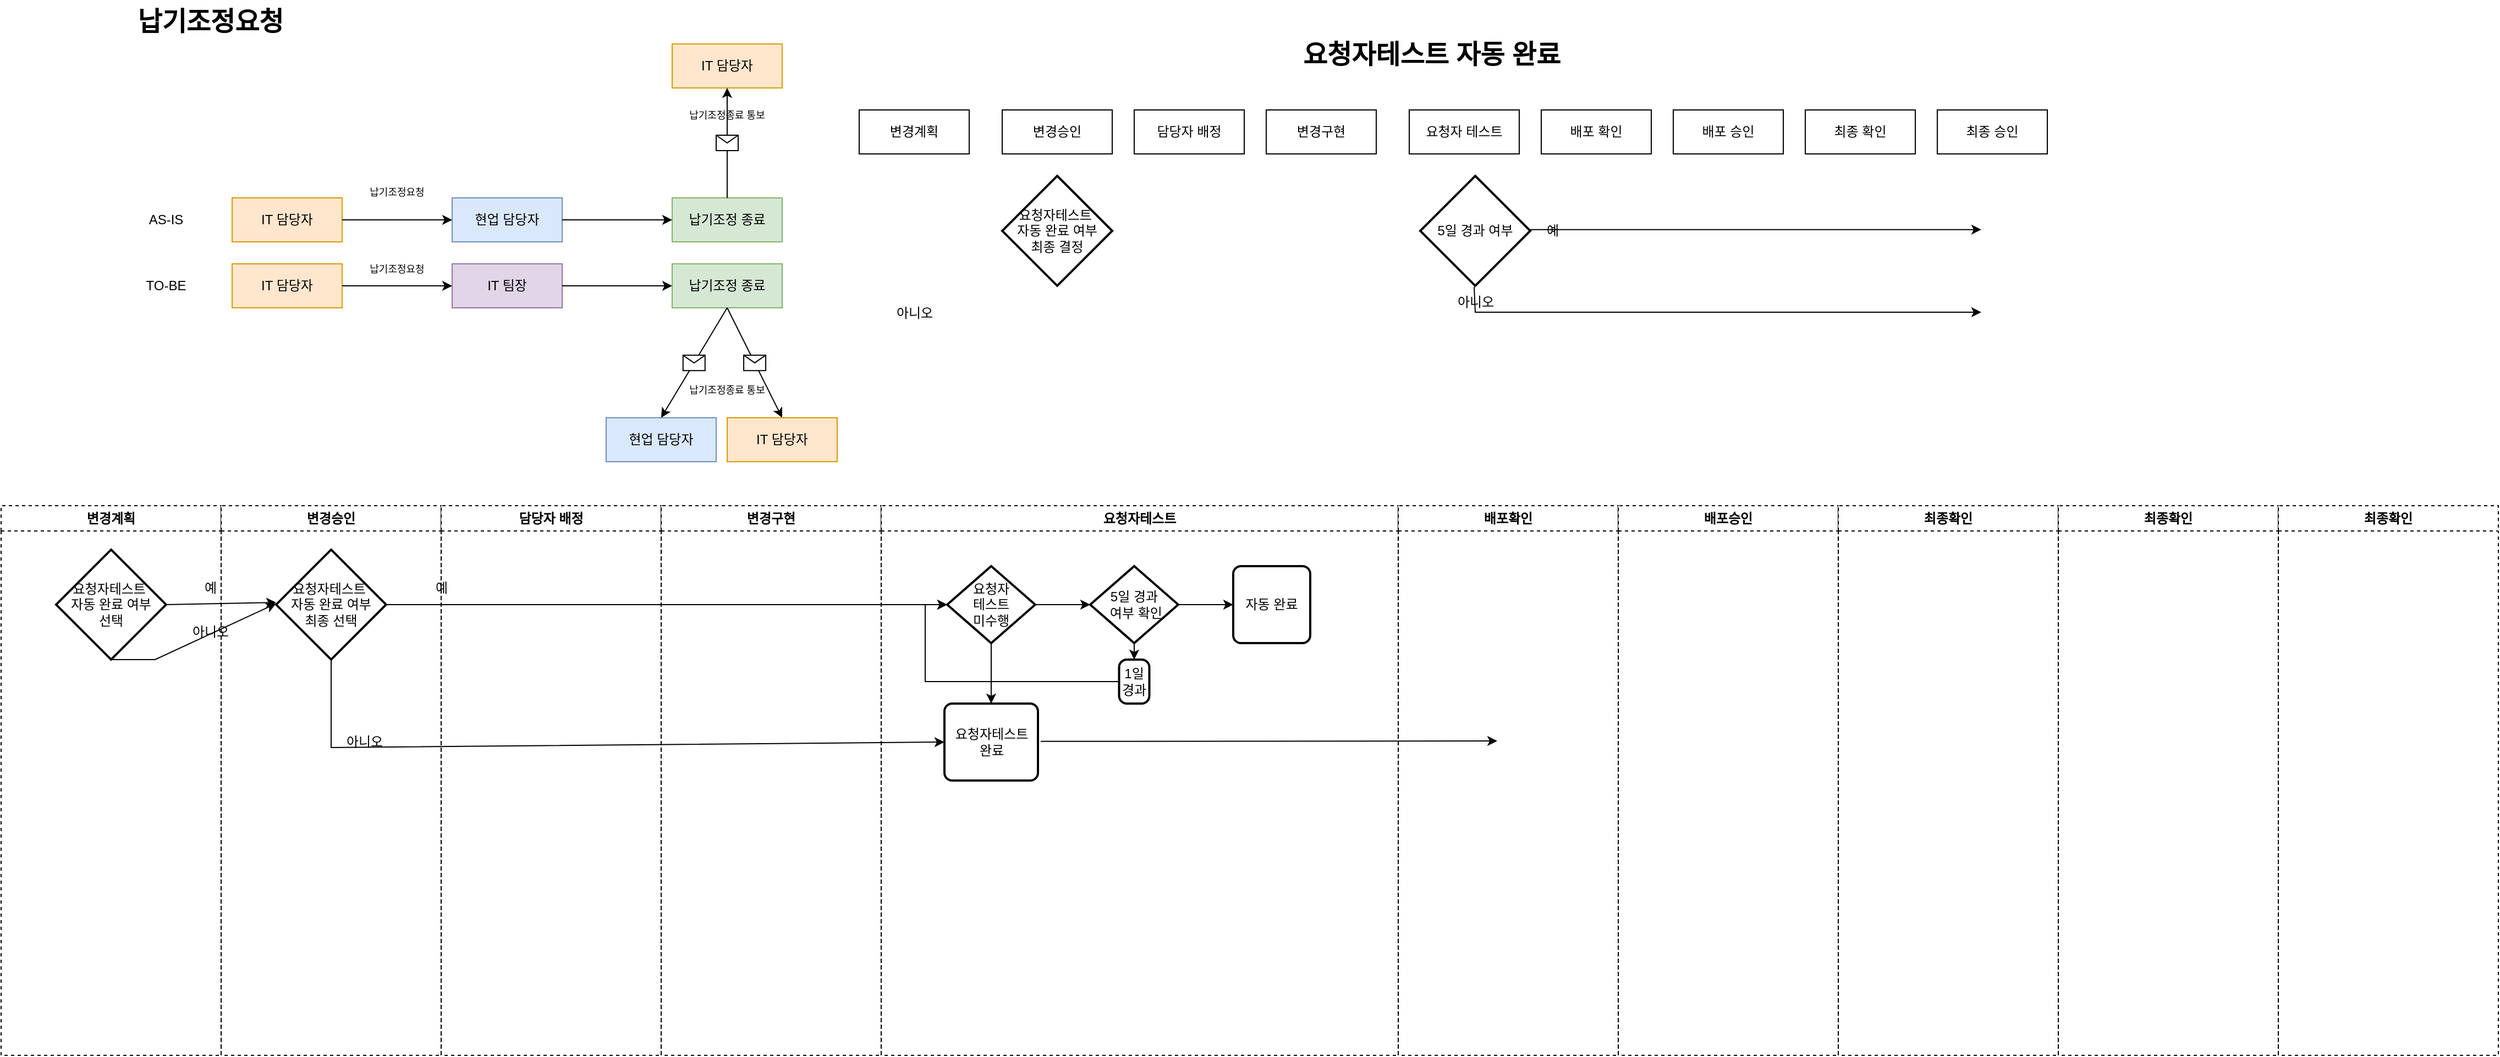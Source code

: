 <mxfile version="21.1.2" type="github">
  <diagram name="페이지-1" id="oeMr1jxLRIUCTHXcaMcz">
    <mxGraphModel dx="1183" dy="625" grid="1" gridSize="10" guides="1" tooltips="1" connect="1" arrows="1" fold="1" page="1" pageScale="1" pageWidth="2000" pageHeight="1000" math="0" shadow="0">
      <root>
        <mxCell id="0" />
        <mxCell id="1" parent="0" />
        <mxCell id="uftjSws4iOTrkfGyIKbN-3" value="IT 담당자" style="whiteSpace=wrap;html=1;fillColor=#ffe6cc;strokeColor=#d79b00;fontColor=#000000;" vertex="1" parent="1">
          <mxGeometry x="240" y="190" width="100" height="40" as="geometry" />
        </mxCell>
        <mxCell id="uftjSws4iOTrkfGyIKbN-6" value="현업 담당자" style="whiteSpace=wrap;html=1;fillColor=#dae8fc;strokeColor=#6c8ebf;fontColor=#000000;" vertex="1" parent="1">
          <mxGeometry x="440" y="190" width="100" height="40" as="geometry" />
        </mxCell>
        <mxCell id="uftjSws4iOTrkfGyIKbN-7" value="" style="html=1;rounded=1;curved=0;sourcePerimeterSpacing=0;targetPerimeterSpacing=0;startSize=6;endSize=6;noEdgeStyle=1;orthogonal=1;entryX=0;entryY=0.5;entryDx=0;entryDy=0;" edge="1" parent="1" source="uftjSws4iOTrkfGyIKbN-3" target="uftjSws4iOTrkfGyIKbN-6">
          <mxGeometry relative="1" as="geometry">
            <Array as="points" />
          </mxGeometry>
        </mxCell>
        <mxCell id="uftjSws4iOTrkfGyIKbN-16" value="IT 담당자" style="whiteSpace=wrap;html=1;fillColor=#ffe6cc;strokeColor=#d79b00;fontColor=#000000;" vertex="1" parent="1">
          <mxGeometry x="240" y="250" width="100" height="40" as="geometry" />
        </mxCell>
        <mxCell id="uftjSws4iOTrkfGyIKbN-17" value="IT 팀장" style="whiteSpace=wrap;html=1;fillColor=#e1d5e7;strokeColor=#9673a6;fontColor=#000000;" vertex="1" parent="1">
          <mxGeometry x="440" y="250" width="100" height="40" as="geometry" />
        </mxCell>
        <mxCell id="uftjSws4iOTrkfGyIKbN-18" value="" style="html=1;rounded=1;curved=0;sourcePerimeterSpacing=0;targetPerimeterSpacing=0;startSize=6;endSize=6;noEdgeStyle=1;orthogonal=1;entryX=0;entryY=0.5;entryDx=0;entryDy=0;" edge="1" source="uftjSws4iOTrkfGyIKbN-16" target="uftjSws4iOTrkfGyIKbN-17" parent="1">
          <mxGeometry relative="1" as="geometry">
            <Array as="points" />
          </mxGeometry>
        </mxCell>
        <mxCell id="uftjSws4iOTrkfGyIKbN-19" value="납기조정 종료" style="whiteSpace=wrap;html=1;fillColor=#d5e8d4;strokeColor=#82b366;fontColor=#000000;" vertex="1" parent="1">
          <mxGeometry x="640" y="250" width="100" height="40" as="geometry" />
        </mxCell>
        <mxCell id="uftjSws4iOTrkfGyIKbN-20" value="" style="html=1;rounded=1;curved=0;sourcePerimeterSpacing=0;targetPerimeterSpacing=0;startSize=6;endSize=6;noEdgeStyle=1;orthogonal=1;entryX=0;entryY=0.5;entryDx=0;entryDy=0;" edge="1" target="uftjSws4iOTrkfGyIKbN-19" parent="1">
          <mxGeometry relative="1" as="geometry">
            <mxPoint x="540" y="270" as="sourcePoint" />
            <Array as="points" />
          </mxGeometry>
        </mxCell>
        <mxCell id="uftjSws4iOTrkfGyIKbN-23" value="납기조정 종료" style="whiteSpace=wrap;html=1;fillColor=#d5e8d4;strokeColor=#82b366;fontColor=#000000;" vertex="1" parent="1">
          <mxGeometry x="640" y="190" width="100" height="40" as="geometry" />
        </mxCell>
        <mxCell id="uftjSws4iOTrkfGyIKbN-25" value="납기조정요청" style="text;html=1;strokeColor=none;fillColor=none;align=center;verticalAlign=middle;whiteSpace=wrap;rounded=0;fontSize=9;fontColor=#000000;" vertex="1" parent="1">
          <mxGeometry x="340" y="170" width="100" height="30" as="geometry" />
        </mxCell>
        <mxCell id="uftjSws4iOTrkfGyIKbN-27" value="" style="html=1;rounded=1;curved=0;sourcePerimeterSpacing=0;targetPerimeterSpacing=0;startSize=6;endSize=6;noEdgeStyle=1;orthogonal=1;entryX=0;entryY=0.5;entryDx=0;entryDy=0;" edge="1" parent="1">
          <mxGeometry relative="1" as="geometry">
            <mxPoint x="540" y="210" as="sourcePoint" />
            <mxPoint x="640" y="210" as="targetPoint" />
            <Array as="points" />
          </mxGeometry>
        </mxCell>
        <mxCell id="uftjSws4iOTrkfGyIKbN-28" value="납기조정요청" style="text;html=1;strokeColor=none;fillColor=none;align=center;verticalAlign=middle;whiteSpace=wrap;rounded=0;fontSize=9;fontColor=#000000;" vertex="1" parent="1">
          <mxGeometry x="340" y="240" width="100" height="30" as="geometry" />
        </mxCell>
        <mxCell id="uftjSws4iOTrkfGyIKbN-21" value="현업 담당자" style="whiteSpace=wrap;html=1;fillColor=#dae8fc;strokeColor=#6c8ebf;fontColor=#000000;" vertex="1" parent="1">
          <mxGeometry x="580" y="390" width="100" height="40" as="geometry" />
        </mxCell>
        <mxCell id="uftjSws4iOTrkfGyIKbN-30" value="납기조정요청" style="text;strokeColor=none;fillColor=none;html=1;fontSize=24;fontStyle=1;verticalAlign=middle;align=center;" vertex="1" parent="1">
          <mxGeometry x="170" y="10" width="100" height="40" as="geometry" />
        </mxCell>
        <mxCell id="uftjSws4iOTrkfGyIKbN-31" value="요청자테스트 자동 완료" style="text;strokeColor=none;fillColor=none;html=1;fontSize=24;fontStyle=1;verticalAlign=middle;align=center;" vertex="1" parent="1">
          <mxGeometry x="1280" y="40" width="100" height="40" as="geometry" />
        </mxCell>
        <mxCell id="uftjSws4iOTrkfGyIKbN-32" value="변경계획" style="whiteSpace=wrap;html=1;" vertex="1" parent="1">
          <mxGeometry x="810" y="110" width="100" height="40" as="geometry" />
        </mxCell>
        <mxCell id="uftjSws4iOTrkfGyIKbN-33" value="변경승인" style="whiteSpace=wrap;html=1;" vertex="1" parent="1">
          <mxGeometry x="940" y="110" width="100" height="40" as="geometry" />
        </mxCell>
        <mxCell id="uftjSws4iOTrkfGyIKbN-35" value="담당자 배정" style="whiteSpace=wrap;html=1;" vertex="1" parent="1">
          <mxGeometry x="1060" y="110" width="100" height="40" as="geometry" />
        </mxCell>
        <mxCell id="uftjSws4iOTrkfGyIKbN-37" value="변경구현" style="whiteSpace=wrap;html=1;" vertex="1" parent="1">
          <mxGeometry x="1180" y="110" width="100" height="40" as="geometry" />
        </mxCell>
        <mxCell id="uftjSws4iOTrkfGyIKbN-39" value="요청자 테스트" style="whiteSpace=wrap;html=1;" vertex="1" parent="1">
          <mxGeometry x="1310" y="110" width="100" height="40" as="geometry" />
        </mxCell>
        <mxCell id="uftjSws4iOTrkfGyIKbN-45" value="배포 확인" style="whiteSpace=wrap;html=1;" vertex="1" parent="1">
          <mxGeometry x="1430" y="110" width="100" height="40" as="geometry" />
        </mxCell>
        <mxCell id="uftjSws4iOTrkfGyIKbN-46" value="배포 승인" style="whiteSpace=wrap;html=1;" vertex="1" parent="1">
          <mxGeometry x="1550" y="110" width="100" height="40" as="geometry" />
        </mxCell>
        <mxCell id="uftjSws4iOTrkfGyIKbN-47" value="최종 확인" style="whiteSpace=wrap;html=1;" vertex="1" parent="1">
          <mxGeometry x="1670" y="110" width="100" height="40" as="geometry" />
        </mxCell>
        <mxCell id="uftjSws4iOTrkfGyIKbN-48" value="최종 승인" style="whiteSpace=wrap;html=1;" vertex="1" parent="1">
          <mxGeometry x="1790" y="110" width="100" height="40" as="geometry" />
        </mxCell>
        <mxCell id="uftjSws4iOTrkfGyIKbN-55" value="아니오" style="text;html=1;align=center;verticalAlign=middle;resizable=0;points=[];autosize=1;strokeColor=none;fillColor=none;" vertex="1" parent="1">
          <mxGeometry x="830" y="280" width="60" height="30" as="geometry" />
        </mxCell>
        <mxCell id="uftjSws4iOTrkfGyIKbN-56" value="5일 경과 여부" style="strokeWidth=2;html=1;shape=mxgraph.flowchart.decision;whiteSpace=wrap;" vertex="1" parent="1">
          <mxGeometry x="1320" y="170" width="100" height="100" as="geometry" />
        </mxCell>
        <mxCell id="uftjSws4iOTrkfGyIKbN-59" value="" style="endArrow=classic;html=1;rounded=0;exitX=1;exitY=0.5;exitDx=0;exitDy=0;exitPerimeter=0;entryX=0;entryY=0.5;entryDx=0;entryDy=0;entryPerimeter=0;" edge="1" parent="1">
          <mxGeometry width="50" height="50" relative="1" as="geometry">
            <mxPoint x="1420" y="218.82" as="sourcePoint" />
            <mxPoint x="1830" y="218.82" as="targetPoint" />
          </mxGeometry>
        </mxCell>
        <mxCell id="uftjSws4iOTrkfGyIKbN-60" value="예" style="text;html=1;align=center;verticalAlign=middle;resizable=0;points=[];autosize=1;strokeColor=none;fillColor=none;" vertex="1" parent="1">
          <mxGeometry x="1420" y="205" width="40" height="30" as="geometry" />
        </mxCell>
        <mxCell id="uftjSws4iOTrkfGyIKbN-61" value="아니오" style="text;html=1;align=center;verticalAlign=middle;resizable=0;points=[];autosize=1;strokeColor=none;fillColor=none;" vertex="1" parent="1">
          <mxGeometry x="1340" y="270" width="60" height="30" as="geometry" />
        </mxCell>
        <mxCell id="uftjSws4iOTrkfGyIKbN-62" value="" style="endArrow=classic;html=1;rounded=0;exitX=0.483;exitY=0.031;exitDx=0;exitDy=0;exitPerimeter=0;" edge="1" parent="1" source="uftjSws4iOTrkfGyIKbN-61">
          <mxGeometry width="50" height="50" relative="1" as="geometry">
            <mxPoint x="1370" y="294.41" as="sourcePoint" />
            <mxPoint x="1830" y="294" as="targetPoint" />
            <Array as="points">
              <mxPoint x="1370" y="294" />
            </Array>
          </mxGeometry>
        </mxCell>
        <mxCell id="uftjSws4iOTrkfGyIKbN-66" value="AS-IS" style="text;html=1;strokeColor=none;fillColor=none;align=center;verticalAlign=middle;whiteSpace=wrap;rounded=0;" vertex="1" parent="1">
          <mxGeometry x="150" y="195" width="60" height="30" as="geometry" />
        </mxCell>
        <mxCell id="uftjSws4iOTrkfGyIKbN-67" value="TO-BE" style="text;html=1;strokeColor=none;fillColor=none;align=center;verticalAlign=middle;whiteSpace=wrap;rounded=0;" vertex="1" parent="1">
          <mxGeometry x="150" y="255" width="60" height="30" as="geometry" />
        </mxCell>
        <mxCell id="uftjSws4iOTrkfGyIKbN-68" value="요청자테스트&amp;nbsp;&lt;br&gt;자동 완료 여부 &lt;br&gt;최종 결정" style="strokeWidth=2;html=1;shape=mxgraph.flowchart.decision;whiteSpace=wrap;" vertex="1" parent="1">
          <mxGeometry x="940" y="170" width="100" height="100" as="geometry" />
        </mxCell>
        <mxCell id="uftjSws4iOTrkfGyIKbN-69" value="" style="endArrow=classic;html=1;rounded=0;entryX=0.5;entryY=0;entryDx=0;entryDy=0;" edge="1" parent="1" target="uftjSws4iOTrkfGyIKbN-77">
          <mxGeometry relative="1" as="geometry">
            <mxPoint x="690" y="290" as="sourcePoint" />
            <mxPoint x="720" y="370" as="targetPoint" />
          </mxGeometry>
        </mxCell>
        <mxCell id="uftjSws4iOTrkfGyIKbN-70" value="" style="shape=message;html=1;outlineConnect=0;" vertex="1" parent="uftjSws4iOTrkfGyIKbN-69">
          <mxGeometry width="20" height="14" relative="1" as="geometry">
            <mxPoint x="-10" y="-7" as="offset" />
          </mxGeometry>
        </mxCell>
        <mxCell id="uftjSws4iOTrkfGyIKbN-29" value="납기조정종료 통보" style="text;html=1;strokeColor=none;fillColor=none;align=center;verticalAlign=middle;whiteSpace=wrap;rounded=0;fontSize=9;fontColor=#000000;" vertex="1" parent="1">
          <mxGeometry x="640" y="350" width="100" height="30" as="geometry" />
        </mxCell>
        <mxCell id="uftjSws4iOTrkfGyIKbN-77" value="IT 담당자" style="whiteSpace=wrap;html=1;fillColor=#ffe6cc;strokeColor=#d79b00;fontColor=#000000;" vertex="1" parent="1">
          <mxGeometry x="690" y="390" width="100" height="40" as="geometry" />
        </mxCell>
        <mxCell id="uftjSws4iOTrkfGyIKbN-79" value="" style="endArrow=classic;html=1;rounded=0;entryX=0.5;entryY=0;entryDx=0;entryDy=0;" edge="1" parent="1" target="uftjSws4iOTrkfGyIKbN-21">
          <mxGeometry relative="1" as="geometry">
            <mxPoint x="690" y="290" as="sourcePoint" />
            <mxPoint x="680" y="370" as="targetPoint" />
          </mxGeometry>
        </mxCell>
        <mxCell id="uftjSws4iOTrkfGyIKbN-80" value="" style="shape=message;html=1;outlineConnect=0;" vertex="1" parent="uftjSws4iOTrkfGyIKbN-79">
          <mxGeometry width="20" height="14" relative="1" as="geometry">
            <mxPoint x="-10" y="-7" as="offset" />
          </mxGeometry>
        </mxCell>
        <mxCell id="uftjSws4iOTrkfGyIKbN-83" value="IT 담당자" style="whiteSpace=wrap;html=1;fillColor=#ffe6cc;strokeColor=#d79b00;fontColor=#000000;" vertex="1" parent="1">
          <mxGeometry x="640" y="50" width="100" height="40" as="geometry" />
        </mxCell>
        <mxCell id="uftjSws4iOTrkfGyIKbN-85" value="" style="endArrow=classic;html=1;rounded=0;entryX=0.5;entryY=1;entryDx=0;entryDy=0;exitX=0.5;exitY=0;exitDx=0;exitDy=0;" edge="1" parent="1" source="uftjSws4iOTrkfGyIKbN-23" target="uftjSws4iOTrkfGyIKbN-83">
          <mxGeometry relative="1" as="geometry">
            <mxPoint x="440" y="150" as="sourcePoint" />
            <mxPoint x="540" y="150" as="targetPoint" />
          </mxGeometry>
        </mxCell>
        <mxCell id="uftjSws4iOTrkfGyIKbN-86" value="" style="shape=message;html=1;outlineConnect=0;" vertex="1" parent="uftjSws4iOTrkfGyIKbN-85">
          <mxGeometry width="20" height="14" relative="1" as="geometry">
            <mxPoint x="-10" y="-7" as="offset" />
          </mxGeometry>
        </mxCell>
        <mxCell id="uftjSws4iOTrkfGyIKbN-87" value="납기조정종료 통보" style="text;html=1;strokeColor=none;fillColor=none;align=center;verticalAlign=middle;whiteSpace=wrap;rounded=0;fontSize=9;fontColor=#000000;" vertex="1" parent="1">
          <mxGeometry x="640" y="100" width="100" height="30" as="geometry" />
        </mxCell>
        <mxCell id="uftjSws4iOTrkfGyIKbN-90" value="변경계획" style="swimlane;whiteSpace=wrap;html=1;dashed=1;" vertex="1" parent="1">
          <mxGeometry x="30" y="470" width="200" height="500" as="geometry" />
        </mxCell>
        <mxCell id="uftjSws4iOTrkfGyIKbN-51" value="요청자테스트&amp;nbsp;&lt;br&gt;자동 완료 여부 &lt;br&gt;선택" style="strokeWidth=2;html=1;shape=mxgraph.flowchart.decision;whiteSpace=wrap;" vertex="1" parent="uftjSws4iOTrkfGyIKbN-90">
          <mxGeometry x="50" y="40" width="100" height="100" as="geometry" />
        </mxCell>
        <mxCell id="uftjSws4iOTrkfGyIKbN-105" value="예" style="text;html=1;align=center;verticalAlign=middle;resizable=0;points=[];autosize=1;strokeColor=none;fillColor=none;" vertex="1" parent="uftjSws4iOTrkfGyIKbN-90">
          <mxGeometry x="170" y="60" width="40" height="30" as="geometry" />
        </mxCell>
        <mxCell id="uftjSws4iOTrkfGyIKbN-103" value="아니오" style="text;html=1;align=center;verticalAlign=middle;resizable=0;points=[];autosize=1;strokeColor=none;fillColor=none;" vertex="1" parent="uftjSws4iOTrkfGyIKbN-90">
          <mxGeometry x="160" y="100" width="60" height="30" as="geometry" />
        </mxCell>
        <mxCell id="uftjSws4iOTrkfGyIKbN-91" value="변경승인" style="swimlane;whiteSpace=wrap;html=1;dashed=1;startSize=23;" vertex="1" parent="1">
          <mxGeometry x="230" y="470" width="200" height="500" as="geometry" />
        </mxCell>
        <mxCell id="uftjSws4iOTrkfGyIKbN-106" value="요청자테스트&amp;nbsp;&lt;br&gt;자동 완료 여부 &lt;br&gt;최종 선택" style="strokeWidth=2;html=1;shape=mxgraph.flowchart.decision;whiteSpace=wrap;" vertex="1" parent="uftjSws4iOTrkfGyIKbN-91">
          <mxGeometry x="50" y="40" width="100" height="100" as="geometry" />
        </mxCell>
        <mxCell id="uftjSws4iOTrkfGyIKbN-110" value="아니오" style="text;html=1;align=center;verticalAlign=middle;resizable=0;points=[];autosize=1;strokeColor=none;fillColor=none;" vertex="1" parent="uftjSws4iOTrkfGyIKbN-91">
          <mxGeometry x="100" y="200" width="60" height="30" as="geometry" />
        </mxCell>
        <mxCell id="uftjSws4iOTrkfGyIKbN-92" value="담당자 배정" style="swimlane;whiteSpace=wrap;html=1;dashed=1;" vertex="1" parent="1">
          <mxGeometry x="430" y="470" width="200" height="500" as="geometry" />
        </mxCell>
        <mxCell id="uftjSws4iOTrkfGyIKbN-109" value="예" style="text;html=1;align=center;verticalAlign=middle;resizable=0;points=[];autosize=1;strokeColor=none;fillColor=none;" vertex="1" parent="uftjSws4iOTrkfGyIKbN-92">
          <mxGeometry x="-20" y="60" width="40" height="30" as="geometry" />
        </mxCell>
        <mxCell id="uftjSws4iOTrkfGyIKbN-93" value="변경구현" style="swimlane;whiteSpace=wrap;html=1;dashed=1;" vertex="1" parent="1">
          <mxGeometry x="630" y="470" width="200" height="500" as="geometry" />
        </mxCell>
        <mxCell id="uftjSws4iOTrkfGyIKbN-94" value="요청자테스트" style="swimlane;whiteSpace=wrap;html=1;dashed=1;startSize=23;" vertex="1" parent="1">
          <mxGeometry x="830" y="470" width="470" height="500" as="geometry" />
        </mxCell>
        <mxCell id="uftjSws4iOTrkfGyIKbN-115" value="5일 경과&lt;br&gt;&amp;nbsp;여부 확인" style="strokeWidth=2;html=1;shape=mxgraph.flowchart.decision;whiteSpace=wrap;" vertex="1" parent="uftjSws4iOTrkfGyIKbN-94">
          <mxGeometry x="190" y="55" width="80" height="70" as="geometry" />
        </mxCell>
        <mxCell id="uftjSws4iOTrkfGyIKbN-114" value="자동 완료" style="rounded=1;whiteSpace=wrap;html=1;absoluteArcSize=1;arcSize=14;strokeWidth=2;" vertex="1" parent="uftjSws4iOTrkfGyIKbN-94">
          <mxGeometry x="320" y="55" width="70" height="70" as="geometry" />
        </mxCell>
        <mxCell id="uftjSws4iOTrkfGyIKbN-116" value="" style="endArrow=classic;html=1;rounded=0;exitX=1;exitY=0.5;exitDx=0;exitDy=0;exitPerimeter=0;entryX=0;entryY=0.5;entryDx=0;entryDy=0;" edge="1" parent="uftjSws4iOTrkfGyIKbN-94" source="uftjSws4iOTrkfGyIKbN-115" target="uftjSws4iOTrkfGyIKbN-114">
          <mxGeometry width="50" height="50" relative="1" as="geometry">
            <mxPoint x="-120" y="180" as="sourcePoint" />
            <mxPoint x="340" y="180" as="targetPoint" />
          </mxGeometry>
        </mxCell>
        <mxCell id="uftjSws4iOTrkfGyIKbN-120" value="요청자테스트&lt;br&gt;완료" style="rounded=1;whiteSpace=wrap;html=1;absoluteArcSize=1;arcSize=14;strokeWidth=2;" vertex="1" parent="uftjSws4iOTrkfGyIKbN-94">
          <mxGeometry x="57.5" y="180" width="85" height="70" as="geometry" />
        </mxCell>
        <mxCell id="uftjSws4iOTrkfGyIKbN-130" value="요청자&lt;br&gt;테스트&lt;br&gt;미수행" style="strokeWidth=2;html=1;shape=mxgraph.flowchart.decision;whiteSpace=wrap;" vertex="1" parent="uftjSws4iOTrkfGyIKbN-94">
          <mxGeometry x="60" y="55" width="80" height="70" as="geometry" />
        </mxCell>
        <mxCell id="uftjSws4iOTrkfGyIKbN-132" value="" style="endArrow=classic;html=1;rounded=0;exitX=0.5;exitY=1;exitDx=0;exitDy=0;exitPerimeter=0;" edge="1" parent="uftjSws4iOTrkfGyIKbN-94" source="uftjSws4iOTrkfGyIKbN-130" target="uftjSws4iOTrkfGyIKbN-120">
          <mxGeometry width="50" height="50" relative="1" as="geometry">
            <mxPoint x="150" y="100" as="sourcePoint" />
            <mxPoint x="200" y="100" as="targetPoint" />
          </mxGeometry>
        </mxCell>
        <mxCell id="uftjSws4iOTrkfGyIKbN-123" value="1일 경과" style="rounded=1;whiteSpace=wrap;html=1;absoluteArcSize=1;arcSize=14;strokeWidth=2;" vertex="1" parent="uftjSws4iOTrkfGyIKbN-94">
          <mxGeometry x="216.25" y="140" width="27.5" height="40" as="geometry" />
        </mxCell>
        <mxCell id="uftjSws4iOTrkfGyIKbN-138" value="" style="edgeStyle=orthogonalEdgeStyle;rounded=0;orthogonalLoop=1;jettySize=auto;html=1;entryX=0;entryY=0.5;entryDx=0;entryDy=0;entryPerimeter=0;exitX=0;exitY=0.5;exitDx=0;exitDy=0;" edge="1" parent="uftjSws4iOTrkfGyIKbN-94" source="uftjSws4iOTrkfGyIKbN-123" target="uftjSws4iOTrkfGyIKbN-130">
          <mxGeometry relative="1" as="geometry">
            <mxPoint x="210" y="160" as="sourcePoint" />
            <mxPoint x="50" y="130" as="targetPoint" />
          </mxGeometry>
        </mxCell>
        <mxCell id="uftjSws4iOTrkfGyIKbN-95" value="배포확인" style="swimlane;whiteSpace=wrap;html=1;dashed=1;" vertex="1" parent="1">
          <mxGeometry x="1300" y="470" width="200" height="500" as="geometry" />
        </mxCell>
        <mxCell id="uftjSws4iOTrkfGyIKbN-135" value="" style="endArrow=classic;html=1;rounded=0;exitX=1;exitY=0.5;exitDx=0;exitDy=0;exitPerimeter=0;" edge="1" parent="uftjSws4iOTrkfGyIKbN-95">
          <mxGeometry width="50" height="50" relative="1" as="geometry">
            <mxPoint x="-325" y="214.41" as="sourcePoint" />
            <mxPoint x="90" y="214" as="targetPoint" />
          </mxGeometry>
        </mxCell>
        <mxCell id="uftjSws4iOTrkfGyIKbN-96" value="배포승인" style="swimlane;whiteSpace=wrap;html=1;dashed=1;startSize=23;" vertex="1" parent="1">
          <mxGeometry x="1500" y="470" width="200" height="500" as="geometry" />
        </mxCell>
        <mxCell id="uftjSws4iOTrkfGyIKbN-97" value="최종확인" style="swimlane;whiteSpace=wrap;html=1;dashed=1;" vertex="1" parent="1">
          <mxGeometry x="1700" y="470" width="200" height="500" as="geometry" />
        </mxCell>
        <mxCell id="uftjSws4iOTrkfGyIKbN-98" value="최종확인" style="swimlane;whiteSpace=wrap;html=1;dashed=1;" vertex="1" parent="1">
          <mxGeometry x="1900" y="470" width="200" height="500" as="geometry" />
        </mxCell>
        <mxCell id="uftjSws4iOTrkfGyIKbN-99" value="최종확인" style="swimlane;whiteSpace=wrap;html=1;dashed=1;" vertex="1" parent="1">
          <mxGeometry x="2100" y="470" width="200" height="500" as="geometry" />
        </mxCell>
        <mxCell id="uftjSws4iOTrkfGyIKbN-100" value="" style="endArrow=classic;html=1;rounded=0;exitX=1;exitY=0.5;exitDx=0;exitDy=0;exitPerimeter=0;" edge="1" parent="1" source="uftjSws4iOTrkfGyIKbN-51">
          <mxGeometry width="50" height="50" relative="1" as="geometry">
            <mxPoint x="710" y="530" as="sourcePoint" />
            <mxPoint x="280" y="558" as="targetPoint" />
          </mxGeometry>
        </mxCell>
        <mxCell id="uftjSws4iOTrkfGyIKbN-102" value="" style="endArrow=classic;html=1;rounded=0;exitX=0.5;exitY=1;exitDx=0;exitDy=0;exitPerimeter=0;" edge="1" parent="1" source="uftjSws4iOTrkfGyIKbN-51">
          <mxGeometry width="50" height="50" relative="1" as="geometry">
            <mxPoint x="180" y="560" as="sourcePoint" />
            <mxPoint x="280" y="559" as="targetPoint" />
            <Array as="points">
              <mxPoint x="170" y="610" />
            </Array>
          </mxGeometry>
        </mxCell>
        <mxCell id="uftjSws4iOTrkfGyIKbN-111" value="" style="endArrow=classic;html=1;rounded=0;exitX=1;exitY=0.5;exitDx=0;exitDy=0;exitPerimeter=0;entryX=0;entryY=0.5;entryDx=0;entryDy=0;entryPerimeter=0;" edge="1" parent="1" source="uftjSws4iOTrkfGyIKbN-106" target="uftjSws4iOTrkfGyIKbN-130">
          <mxGeometry width="50" height="50" relative="1" as="geometry">
            <mxPoint x="390" y="560" as="sourcePoint" />
            <mxPoint x="840" y="558" as="targetPoint" />
          </mxGeometry>
        </mxCell>
        <mxCell id="uftjSws4iOTrkfGyIKbN-112" value="" style="endArrow=classic;html=1;rounded=0;exitX=0.5;exitY=1;exitDx=0;exitDy=0;exitPerimeter=0;entryX=0;entryY=0.5;entryDx=0;entryDy=0;" edge="1" parent="1" source="uftjSws4iOTrkfGyIKbN-106" target="uftjSws4iOTrkfGyIKbN-120">
          <mxGeometry width="50" height="50" relative="1" as="geometry">
            <mxPoint x="340" y="610" as="sourcePoint" />
            <mxPoint x="870" y="710" as="targetPoint" />
            <Array as="points">
              <mxPoint x="330" y="690" />
            </Array>
          </mxGeometry>
        </mxCell>
        <mxCell id="uftjSws4iOTrkfGyIKbN-131" value="" style="endArrow=classic;html=1;rounded=0;entryX=0;entryY=0.5;entryDx=0;entryDy=0;entryPerimeter=0;" edge="1" parent="1" target="uftjSws4iOTrkfGyIKbN-115">
          <mxGeometry width="50" height="50" relative="1" as="geometry">
            <mxPoint x="970" y="560" as="sourcePoint" />
            <mxPoint x="900" y="568" as="targetPoint" />
          </mxGeometry>
        </mxCell>
        <mxCell id="uftjSws4iOTrkfGyIKbN-137" value="" style="edgeStyle=orthogonalEdgeStyle;rounded=0;orthogonalLoop=1;jettySize=auto;html=1;exitX=0.5;exitY=1;exitDx=0;exitDy=0;exitPerimeter=0;" edge="1" parent="1" source="uftjSws4iOTrkfGyIKbN-115">
          <mxGeometry relative="1" as="geometry">
            <mxPoint x="928" y="780" as="sourcePoint" />
            <mxPoint x="1060" y="610" as="targetPoint" />
          </mxGeometry>
        </mxCell>
      </root>
    </mxGraphModel>
  </diagram>
</mxfile>
